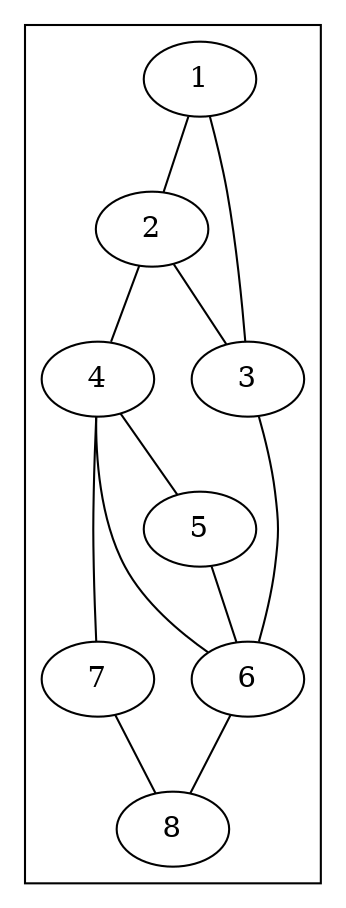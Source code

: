 graph premier_graph {
	subgraph cluster_0 {
		2;
 		1;
 		3;
 		6;
 		4;
 		5;
 		7;
 		8;
 
	}
1 -- 2 ;
1 -- 3 ;
2 -- 3 ;
2 -- 4 ;
3 -- 6 ;
4 -- 5 ;
4 -- 6 ;
4 -- 7 ;
5 -- 6 ;
6 -- 8 ;
7 -- 8 ;
}